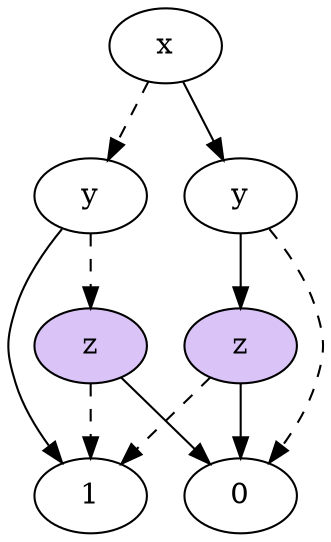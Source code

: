 digraph{
    graph [margin=0];
    node []
    z1 [label = "z",style=filled, fillcolor = "#dac4f7"]
    z2 [label = "z",style=filled, fillcolor = "#dac4f7"]
    #z3 [label = "z"]
    #z4 [label = "z"]
    y1 [label = "y"]
    y2 [label = "y"]
    x [label = x]
    l0 [label = "0"]
    l1 [label = "1"]


    x -> y1[style = dashed]
    x -> y2
    y1 -> z1[style = dashed]
    y1 -> l1 
    y2 -> l0[style = dashed]
    y2 -> z2 
    z1 -> l1[style = dashed]
    z1 -> l0  
    z2 -> l1[style = dashed]
    z2 -> l0  
    
}